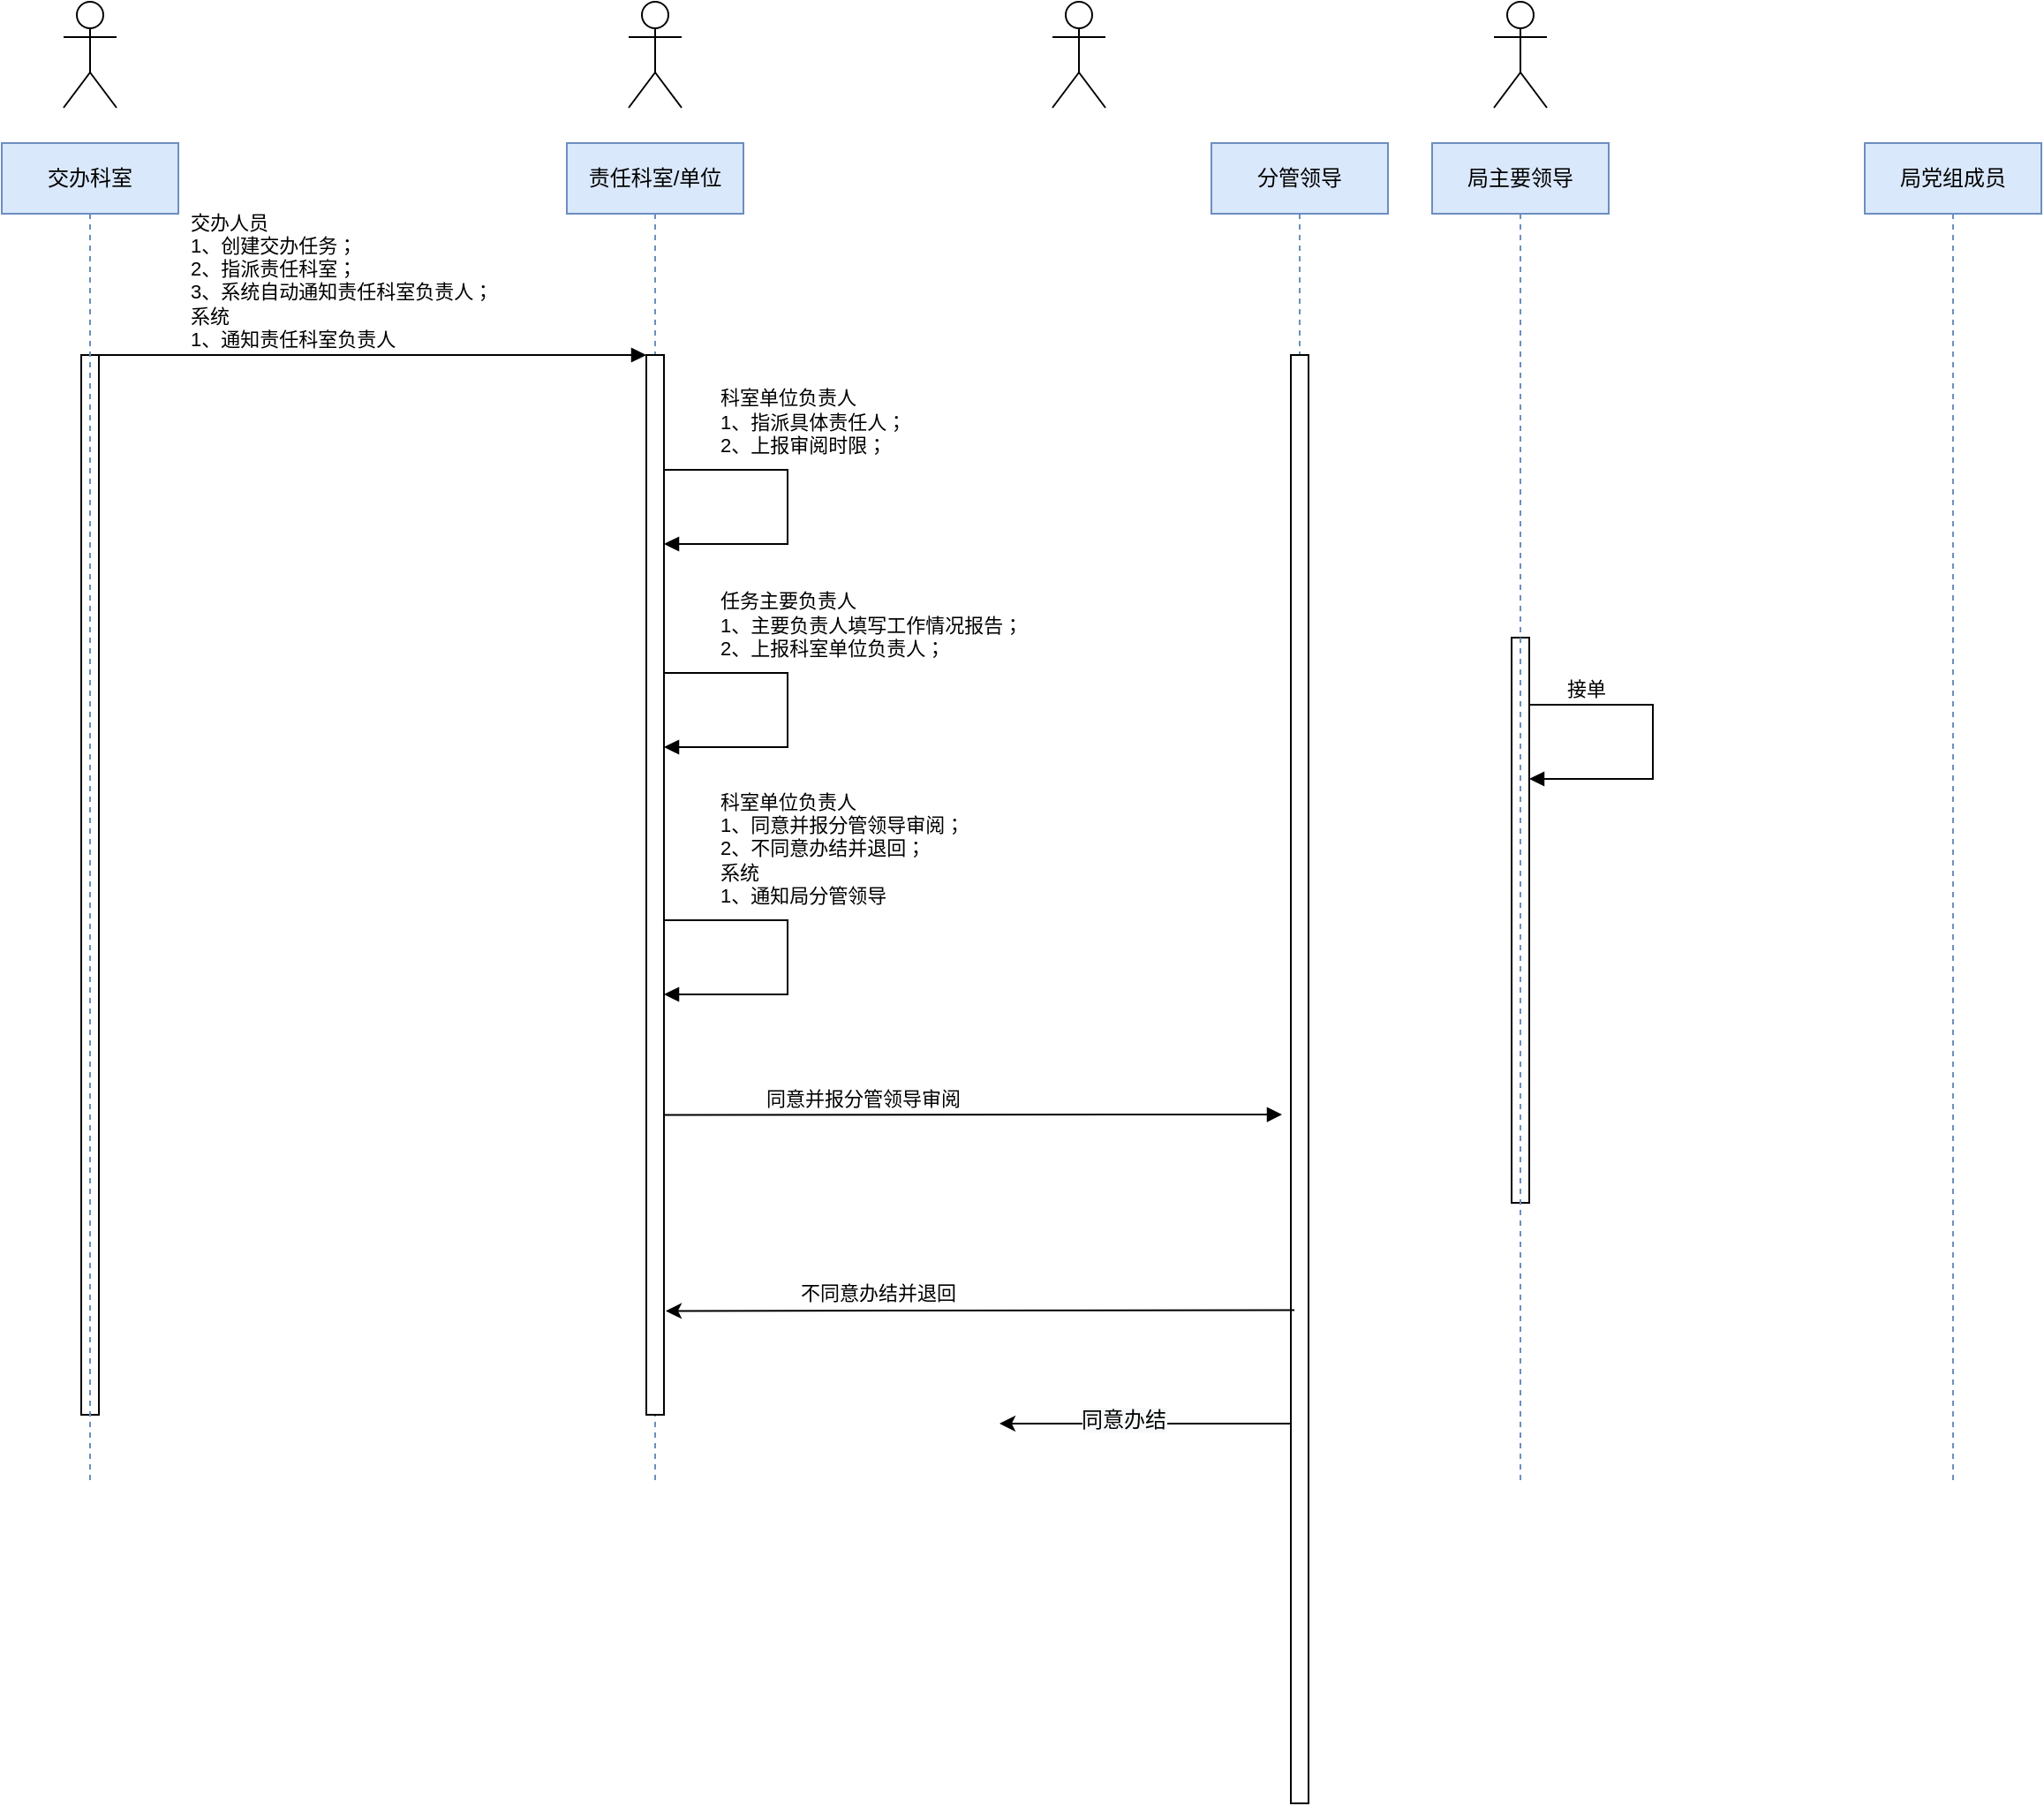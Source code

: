 <mxfile version="16.2.4" type="github">
  <diagram id="prtHgNgQTEPvFCAcTncT" name="Page-1">
    <mxGraphModel dx="2249" dy="794" grid="1" gridSize="10" guides="1" tooltips="1" connect="1" arrows="1" fold="1" page="1" pageScale="1" pageWidth="827" pageHeight="1169" math="0" shadow="0">
      <root>
        <mxCell id="0" />
        <mxCell id="1" parent="0" />
        <mxCell id="8me5k0RuEljqpgm1LnXD-55" value="&lt;span&gt;责任科室/单位&lt;/span&gt;" style="shape=umlLifeline;perimeter=lifelinePerimeter;whiteSpace=wrap;html=1;container=1;collapsible=0;recursiveResize=0;outlineConnect=0;fillColor=#dae8fc;strokeColor=#6c8ebf;" parent="1" vertex="1">
          <mxGeometry x="-15" y="400" width="100" height="760" as="geometry" />
        </mxCell>
        <mxCell id="8me5k0RuEljqpgm1LnXD-1" value="" style="shape=umlActor;verticalLabelPosition=bottom;verticalAlign=top;html=1;" parent="1" vertex="1">
          <mxGeometry x="20" y="320" width="30" height="60" as="geometry" />
        </mxCell>
        <mxCell id="8me5k0RuEljqpgm1LnXD-2" value="" style="shape=umlActor;verticalLabelPosition=bottom;verticalAlign=top;html=1;" parent="1" vertex="1">
          <mxGeometry x="260" y="320" width="30" height="60" as="geometry" />
        </mxCell>
        <mxCell id="8me5k0RuEljqpgm1LnXD-5" value="" style="shape=umlActor;verticalLabelPosition=bottom;verticalAlign=top;html=1;" parent="1" vertex="1">
          <mxGeometry x="-300" y="320" width="30" height="60" as="geometry" />
        </mxCell>
        <mxCell id="8me5k0RuEljqpgm1LnXD-6" value="" style="shape=umlActor;verticalLabelPosition=bottom;verticalAlign=top;html=1;" parent="1" vertex="1">
          <mxGeometry x="510" y="320" width="30" height="60" as="geometry" />
        </mxCell>
        <mxCell id="8me5k0RuEljqpgm1LnXD-11" value="" style="html=1;points=[];perimeter=orthogonalPerimeter;" parent="1" vertex="1">
          <mxGeometry x="-290" y="520" width="10" height="600" as="geometry" />
        </mxCell>
        <mxCell id="8me5k0RuEljqpgm1LnXD-14" value="" style="html=1;points=[];perimeter=orthogonalPerimeter;" parent="1" vertex="1">
          <mxGeometry x="30" y="520" width="10" height="600" as="geometry" />
        </mxCell>
        <mxCell id="8me5k0RuEljqpgm1LnXD-15" value="&lt;div&gt;交办人员&lt;/div&gt;&lt;div&gt;1、创建交办任务；&lt;/div&gt;2、指派责任科室；&lt;br&gt;3、系统自动通知责任科室负责人；&lt;br&gt;系统&lt;br&gt;1、通知责任科室负责人" style="html=1;verticalAlign=bottom;endArrow=block;entryX=0;entryY=0;rounded=0;align=left;" parent="1" source="8me5k0RuEljqpgm1LnXD-11" target="8me5k0RuEljqpgm1LnXD-14" edge="1">
          <mxGeometry x="-0.677" relative="1" as="geometry">
            <mxPoint x="-40" y="520" as="sourcePoint" />
            <mxPoint as="offset" />
          </mxGeometry>
        </mxCell>
        <mxCell id="8me5k0RuEljqpgm1LnXD-44" value="" style="html=1;points=[];perimeter=orthogonalPerimeter;" parent="1" vertex="1">
          <mxGeometry x="520" y="680" width="10" height="320" as="geometry" />
        </mxCell>
        <mxCell id="8me5k0RuEljqpgm1LnXD-48" value="接单" style="html=1;verticalAlign=bottom;endArrow=block;rounded=0;" parent="1" source="8me5k0RuEljqpgm1LnXD-44" target="8me5k0RuEljqpgm1LnXD-44" edge="1">
          <mxGeometry x="-0.652" width="80" relative="1" as="geometry">
            <mxPoint x="530" y="1140" as="sourcePoint" />
            <mxPoint x="520" y="1159.78" as="targetPoint" />
            <Array as="points">
              <mxPoint x="600" y="718" />
              <mxPoint x="600" y="760" />
            </Array>
            <mxPoint as="offset" />
          </mxGeometry>
        </mxCell>
        <mxCell id="8me5k0RuEljqpgm1LnXD-51" value="交办科室" style="shape=umlLifeline;perimeter=lifelinePerimeter;whiteSpace=wrap;html=1;container=1;collapsible=0;recursiveResize=0;outlineConnect=0;fillColor=#dae8fc;strokeColor=#6c8ebf;" parent="1" vertex="1">
          <mxGeometry x="-335" y="400" width="100" height="760" as="geometry" />
        </mxCell>
        <mxCell id="8me5k0RuEljqpgm1LnXD-59" value="&lt;span&gt;分管领导&lt;/span&gt;" style="shape=umlLifeline;perimeter=lifelinePerimeter;whiteSpace=wrap;html=1;container=1;collapsible=0;recursiveResize=0;outlineConnect=0;fillColor=#dae8fc;strokeColor=#6c8ebf;" parent="1" vertex="1">
          <mxGeometry x="350" y="400" width="100" height="940" as="geometry" />
        </mxCell>
        <mxCell id="8me5k0RuEljqpgm1LnXD-29" value="" style="html=1;points=[];perimeter=orthogonalPerimeter;" parent="8me5k0RuEljqpgm1LnXD-59" vertex="1">
          <mxGeometry x="45" y="120" width="10" height="820" as="geometry" />
        </mxCell>
        <mxCell id="8me5k0RuEljqpgm1LnXD-60" value="局主要领导" style="shape=umlLifeline;perimeter=lifelinePerimeter;whiteSpace=wrap;html=1;container=1;collapsible=0;recursiveResize=0;outlineConnect=0;fillColor=#dae8fc;strokeColor=#6c8ebf;" parent="1" vertex="1">
          <mxGeometry x="475" y="400" width="100" height="760" as="geometry" />
        </mxCell>
        <mxCell id="-VlPYzEYmDWwcu4X4Bcw-1" value="局党组成员" style="shape=umlLifeline;perimeter=lifelinePerimeter;whiteSpace=wrap;html=1;container=1;collapsible=0;recursiveResize=0;outlineConnect=0;fillColor=#dae8fc;strokeColor=#6c8ebf;" parent="1" vertex="1">
          <mxGeometry x="720" y="400" width="100" height="760" as="geometry" />
        </mxCell>
        <mxCell id="-VlPYzEYmDWwcu4X4Bcw-3" value="科室单位负责人&lt;br&gt;1、指派具体责任人；&lt;br&gt;2、上报审阅时限；" style="html=1;verticalAlign=bottom;endArrow=block;rounded=0;align=left;" parent="1" edge="1">
          <mxGeometry x="-0.67" y="5" width="80" relative="1" as="geometry">
            <mxPoint x="40" y="585" as="sourcePoint" />
            <mxPoint x="40" y="627" as="targetPoint" />
            <Array as="points">
              <mxPoint x="110" y="585" />
              <mxPoint x="110" y="627" />
            </Array>
            <mxPoint as="offset" />
          </mxGeometry>
        </mxCell>
        <mxCell id="WrnpuX-ZasRi4O7_Z498-4" value="任务主要负责人&lt;br&gt;1、主要负责人填写工作情况报告；&lt;br&gt;2、上报科室单位负责人；" style="html=1;verticalAlign=bottom;endArrow=block;rounded=0;align=left;" edge="1" parent="1">
          <mxGeometry x="-0.67" y="5" width="80" relative="1" as="geometry">
            <mxPoint x="40" y="700" as="sourcePoint" />
            <mxPoint x="40" y="742" as="targetPoint" />
            <Array as="points">
              <mxPoint x="110" y="700" />
              <mxPoint x="110" y="742" />
            </Array>
            <mxPoint as="offset" />
          </mxGeometry>
        </mxCell>
        <mxCell id="WrnpuX-ZasRi4O7_Z498-5" value="科室单位负责人&lt;br&gt;1、同意并报分管领导审阅；&lt;br&gt;2、不同意办结并退回；&lt;br&gt;系统&lt;br&gt;1、通知局分管领导" style="html=1;verticalAlign=bottom;endArrow=block;rounded=0;align=left;" edge="1" parent="1">
          <mxGeometry x="-0.67" y="5" width="80" relative="1" as="geometry">
            <mxPoint x="40" y="840" as="sourcePoint" />
            <mxPoint x="40" y="882" as="targetPoint" />
            <Array as="points">
              <mxPoint x="110" y="840" />
              <mxPoint x="110" y="882" />
            </Array>
            <mxPoint as="offset" />
          </mxGeometry>
        </mxCell>
        <mxCell id="WrnpuX-ZasRi4O7_Z498-7" value="同意并报分管领导审阅&lt;div&gt;&lt;/div&gt;" style="html=1;verticalAlign=bottom;endArrow=block;rounded=0;align=left;exitX=1;exitY=0.717;exitDx=0;exitDy=0;exitPerimeter=0;" edge="1" parent="1" source="8me5k0RuEljqpgm1LnXD-14">
          <mxGeometry x="-0.677" relative="1" as="geometry">
            <mxPoint x="165" y="940" as="sourcePoint" />
            <mxPoint as="offset" />
            <mxPoint x="390" y="950" as="targetPoint" />
          </mxGeometry>
        </mxCell>
        <mxCell id="WrnpuX-ZasRi4O7_Z498-8" value="" style="endArrow=classic;html=1;rounded=0;" edge="1" parent="1">
          <mxGeometry width="50" height="50" relative="1" as="geometry">
            <mxPoint x="395" y="1125" as="sourcePoint" />
            <mxPoint x="230" y="1125" as="targetPoint" />
          </mxGeometry>
        </mxCell>
        <mxCell id="WrnpuX-ZasRi4O7_Z498-13" value="&lt;span style=&quot;font-size: 12px ; background-color: rgb(248 , 249 , 250)&quot;&gt;同意办结&lt;/span&gt;" style="edgeLabel;html=1;align=center;verticalAlign=middle;resizable=0;points=[];" vertex="1" connectable="0" parent="WrnpuX-ZasRi4O7_Z498-8">
          <mxGeometry x="0.151" y="-2" relative="1" as="geometry">
            <mxPoint as="offset" />
          </mxGeometry>
        </mxCell>
        <mxCell id="WrnpuX-ZasRi4O7_Z498-11" value="" style="endArrow=classic;html=1;rounded=0;exitX=0.2;exitY=0.968;exitDx=0;exitDy=0;exitPerimeter=0;entryX=1.1;entryY=0.902;entryDx=0;entryDy=0;entryPerimeter=0;" edge="1" parent="1" target="8me5k0RuEljqpgm1LnXD-14">
          <mxGeometry width="50" height="50" relative="1" as="geometry">
            <mxPoint x="397" y="1060.8" as="sourcePoint" />
            <mxPoint x="230" y="1060" as="targetPoint" />
          </mxGeometry>
        </mxCell>
        <mxCell id="WrnpuX-ZasRi4O7_Z498-12" value="不同意办结并退回" style="edgeLabel;html=1;align=center;verticalAlign=middle;resizable=0;points=[];" vertex="1" connectable="0" parent="WrnpuX-ZasRi4O7_Z498-11">
          <mxGeometry x="0.581" y="-1" relative="1" as="geometry">
            <mxPoint x="45" y="-9" as="offset" />
          </mxGeometry>
        </mxCell>
      </root>
    </mxGraphModel>
  </diagram>
</mxfile>

